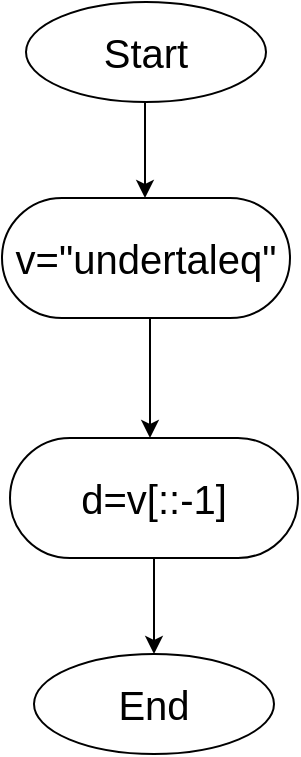 <mxfile version="14.6.13" type="github">
  <diagram id="aoA7ihZStqxC-dKKYQ2P" name="Page-1">
    <mxGraphModel dx="1038" dy="580" grid="1" gridSize="12" guides="1" tooltips="1" connect="1" arrows="1" fold="1" page="1" pageScale="1" pageWidth="827" pageHeight="1169" math="0" shadow="0">
      <root>
        <mxCell id="0" />
        <mxCell id="1" parent="0" />
        <mxCell id="Vaz9GyMPrD7RZ0xWUUvn-1" value="Start" style="ellipse;whiteSpace=wrap;html=1;fontSize=20;" vertex="1" parent="1">
          <mxGeometry x="320" y="10" width="120" height="50" as="geometry" />
        </mxCell>
        <mxCell id="Vaz9GyMPrD7RZ0xWUUvn-2" value="" style="endArrow=classic;html=1;fontSize=20;" edge="1" parent="1">
          <mxGeometry width="50" height="50" relative="1" as="geometry">
            <mxPoint x="379.5" y="60" as="sourcePoint" />
            <mxPoint x="379.5" y="108" as="targetPoint" />
          </mxGeometry>
        </mxCell>
        <mxCell id="Vaz9GyMPrD7RZ0xWUUvn-3" value="v=&quot;undertaleq&quot;" style="rounded=1;whiteSpace=wrap;html=1;fontSize=20;arcSize=50;" vertex="1" parent="1">
          <mxGeometry x="308" y="108" width="144" height="60" as="geometry" />
        </mxCell>
        <mxCell id="Vaz9GyMPrD7RZ0xWUUvn-4" value="d=v[::-1]" style="rounded=1;whiteSpace=wrap;html=1;fontSize=20;arcSize=50;" vertex="1" parent="1">
          <mxGeometry x="312" y="228" width="144" height="60" as="geometry" />
        </mxCell>
        <mxCell id="Vaz9GyMPrD7RZ0xWUUvn-9" value="" style="endArrow=classic;html=1;fontSize=20;" edge="1" parent="1">
          <mxGeometry width="50" height="50" relative="1" as="geometry">
            <mxPoint x="382" y="168" as="sourcePoint" />
            <mxPoint x="382" y="228" as="targetPoint" />
          </mxGeometry>
        </mxCell>
        <mxCell id="Vaz9GyMPrD7RZ0xWUUvn-10" value="End" style="ellipse;whiteSpace=wrap;html=1;fontSize=20;" vertex="1" parent="1">
          <mxGeometry x="324" y="336" width="120" height="50" as="geometry" />
        </mxCell>
        <mxCell id="Vaz9GyMPrD7RZ0xWUUvn-11" value="" style="endArrow=classic;html=1;fontSize=20;entryX=0.5;entryY=0;entryDx=0;entryDy=0;" edge="1" parent="1" target="Vaz9GyMPrD7RZ0xWUUvn-10">
          <mxGeometry width="50" height="50" relative="1" as="geometry">
            <mxPoint x="384" y="288" as="sourcePoint" />
            <mxPoint x="434" y="238" as="targetPoint" />
          </mxGeometry>
        </mxCell>
      </root>
    </mxGraphModel>
  </diagram>
</mxfile>
